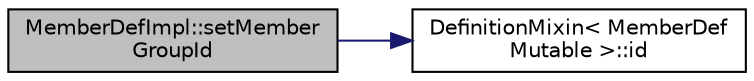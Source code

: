 digraph "MemberDefImpl::setMemberGroupId"
{
 // LATEX_PDF_SIZE
  edge [fontname="Helvetica",fontsize="10",labelfontname="Helvetica",labelfontsize="10"];
  node [fontname="Helvetica",fontsize="10",shape=record];
  rankdir="LR";
  Node1 [label="MemberDefImpl::setMember\lGroupId",height=0.2,width=0.4,color="black", fillcolor="grey75", style="filled", fontcolor="black",tooltip=" "];
  Node1 -> Node2 [color="midnightblue",fontsize="10",style="solid"];
  Node2 [label="DefinitionMixin\< MemberDef\lMutable \>::id",height=0.2,width=0.4,color="black", fillcolor="white", style="filled",URL="$classDefinitionMixin.html#a1bc3cf5f17e3938fad0ab633eef3a566",tooltip=" "];
}
